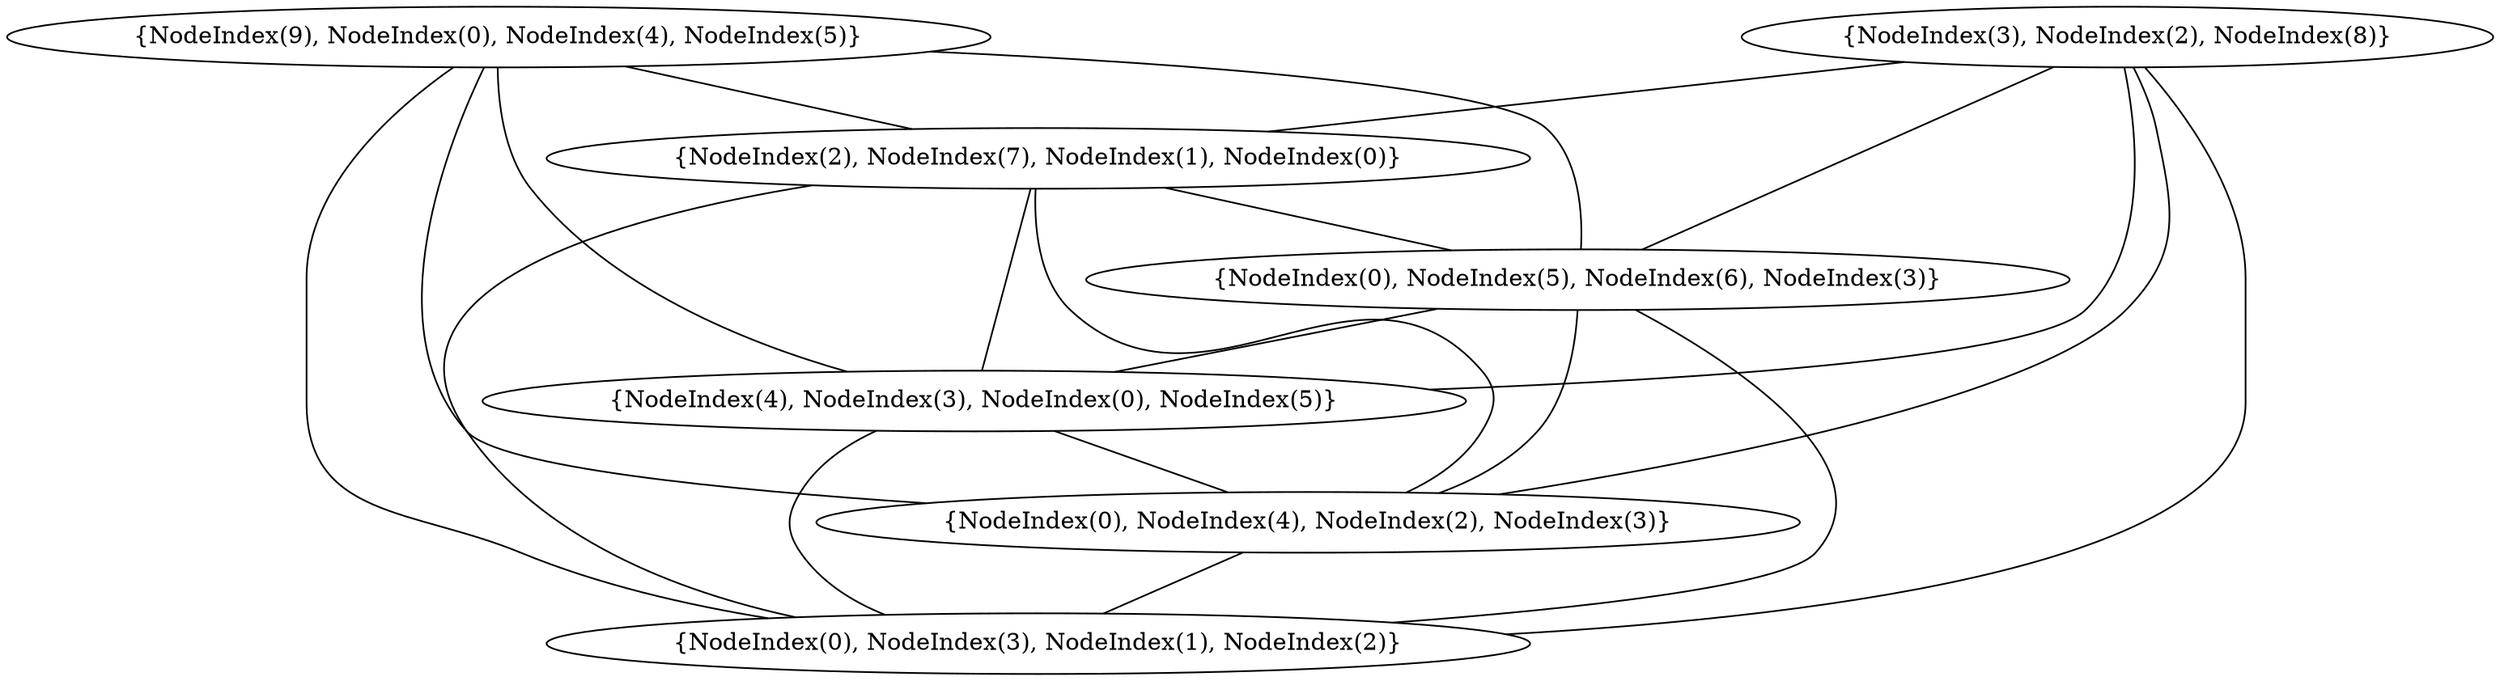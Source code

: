 graph {
    0 [ label = "{NodeIndex(0), NodeIndex(3), NodeIndex(1), NodeIndex(2)}" ]
    1 [ label = "{NodeIndex(0), NodeIndex(4), NodeIndex(2), NodeIndex(3)}" ]
    2 [ label = "{NodeIndex(4), NodeIndex(3), NodeIndex(0), NodeIndex(5)}" ]
    3 [ label = "{NodeIndex(0), NodeIndex(5), NodeIndex(6), NodeIndex(3)}" ]
    4 [ label = "{NodeIndex(2), NodeIndex(7), NodeIndex(1), NodeIndex(0)}" ]
    5 [ label = "{NodeIndex(9), NodeIndex(0), NodeIndex(4), NodeIndex(5)}" ]
    6 [ label = "{NodeIndex(3), NodeIndex(2), NodeIndex(8)}" ]
    1 -- 0 [ ]
    2 -- 0 [ ]
    2 -- 1 [ ]
    3 -- 0 [ ]
    3 -- 1 [ ]
    3 -- 2 [ ]
    4 -- 0 [ ]
    4 -- 1 [ ]
    4 -- 2 [ ]
    4 -- 3 [ ]
    5 -- 0 [ ]
    5 -- 1 [ ]
    5 -- 2 [ ]
    5 -- 3 [ ]
    5 -- 4 [ ]
    6 -- 0 [ ]
    6 -- 1 [ ]
    6 -- 2 [ ]
    6 -- 3 [ ]
    6 -- 4 [ ]
}
